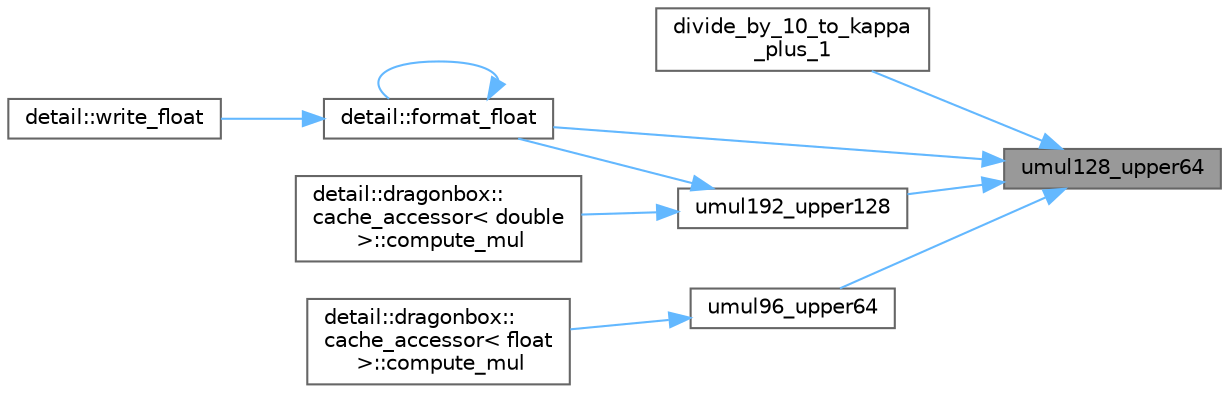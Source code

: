 digraph "umul128_upper64"
{
 // LATEX_PDF_SIZE
  bgcolor="transparent";
  edge [fontname=Helvetica,fontsize=10,labelfontname=Helvetica,labelfontsize=10];
  node [fontname=Helvetica,fontsize=10,shape=box,height=0.2,width=0.4];
  rankdir="RL";
  Node1 [id="Node000001",label="umul128_upper64",height=0.2,width=0.4,color="gray40", fillcolor="grey60", style="filled", fontcolor="black",tooltip=" "];
  Node1 -> Node2 [id="edge1_Node000001_Node000002",dir="back",color="steelblue1",style="solid",tooltip=" "];
  Node2 [id="Node000002",label="divide_by_10_to_kappa\l_plus_1",height=0.2,width=0.4,color="grey40", fillcolor="white", style="filled",URL="$namespacedetail_1_1dragonbox.html#a8f1cf47b3119487d29d131b44bcbcfc2",tooltip=" "];
  Node1 -> Node3 [id="edge2_Node000001_Node000003",dir="back",color="steelblue1",style="solid",tooltip=" "];
  Node3 [id="Node000003",label="detail::format_float",height=0.2,width=0.4,color="grey40", fillcolor="white", style="filled",URL="$namespacedetail.html#a6f5e9a91b995411cd8aa9d6870e8bcdd",tooltip=" "];
  Node3 -> Node3 [id="edge3_Node000003_Node000003",dir="back",color="steelblue1",style="solid",tooltip=" "];
  Node3 -> Node4 [id="edge4_Node000003_Node000004",dir="back",color="steelblue1",style="solid",tooltip=" "];
  Node4 [id="Node000004",label="detail::write_float",height=0.2,width=0.4,color="grey40", fillcolor="white", style="filled",URL="$namespacedetail.html#a503a3fdae408f07dae7003840f786b53",tooltip=" "];
  Node1 -> Node5 [id="edge5_Node000001_Node000005",dir="back",color="steelblue1",style="solid",tooltip=" "];
  Node5 [id="Node000005",label="umul192_upper128",height=0.2,width=0.4,color="grey40", fillcolor="white", style="filled",URL="$namespacedetail_1_1dragonbox.html#a3651dcc4effb4728e200a67c6c12ec3a",tooltip=" "];
  Node5 -> Node6 [id="edge6_Node000005_Node000006",dir="back",color="steelblue1",style="solid",tooltip=" "];
  Node6 [id="Node000006",label="detail::dragonbox::\lcache_accessor\< double\l \>::compute_mul",height=0.2,width=0.4,color="grey40", fillcolor="white", style="filled",URL="$structdetail_1_1dragonbox_1_1cache__accessor_3_01double_01_4.html#aedc576e7d58a35749caef00099a74e99",tooltip=" "];
  Node5 -> Node3 [id="edge7_Node000005_Node000003",dir="back",color="steelblue1",style="solid",tooltip=" "];
  Node1 -> Node7 [id="edge8_Node000001_Node000007",dir="back",color="steelblue1",style="solid",tooltip=" "];
  Node7 [id="Node000007",label="umul96_upper64",height=0.2,width=0.4,color="grey40", fillcolor="white", style="filled",URL="$namespacedetail_1_1dragonbox.html#a256445ba3d2af401029cd18f5ac5c824",tooltip=" "];
  Node7 -> Node8 [id="edge9_Node000007_Node000008",dir="back",color="steelblue1",style="solid",tooltip=" "];
  Node8 [id="Node000008",label="detail::dragonbox::\lcache_accessor\< float\l \>::compute_mul",height=0.2,width=0.4,color="grey40", fillcolor="white", style="filled",URL="$structdetail_1_1dragonbox_1_1cache__accessor_3_01float_01_4.html#aedc576e7d58a35749caef00099a74e99",tooltip=" "];
}

